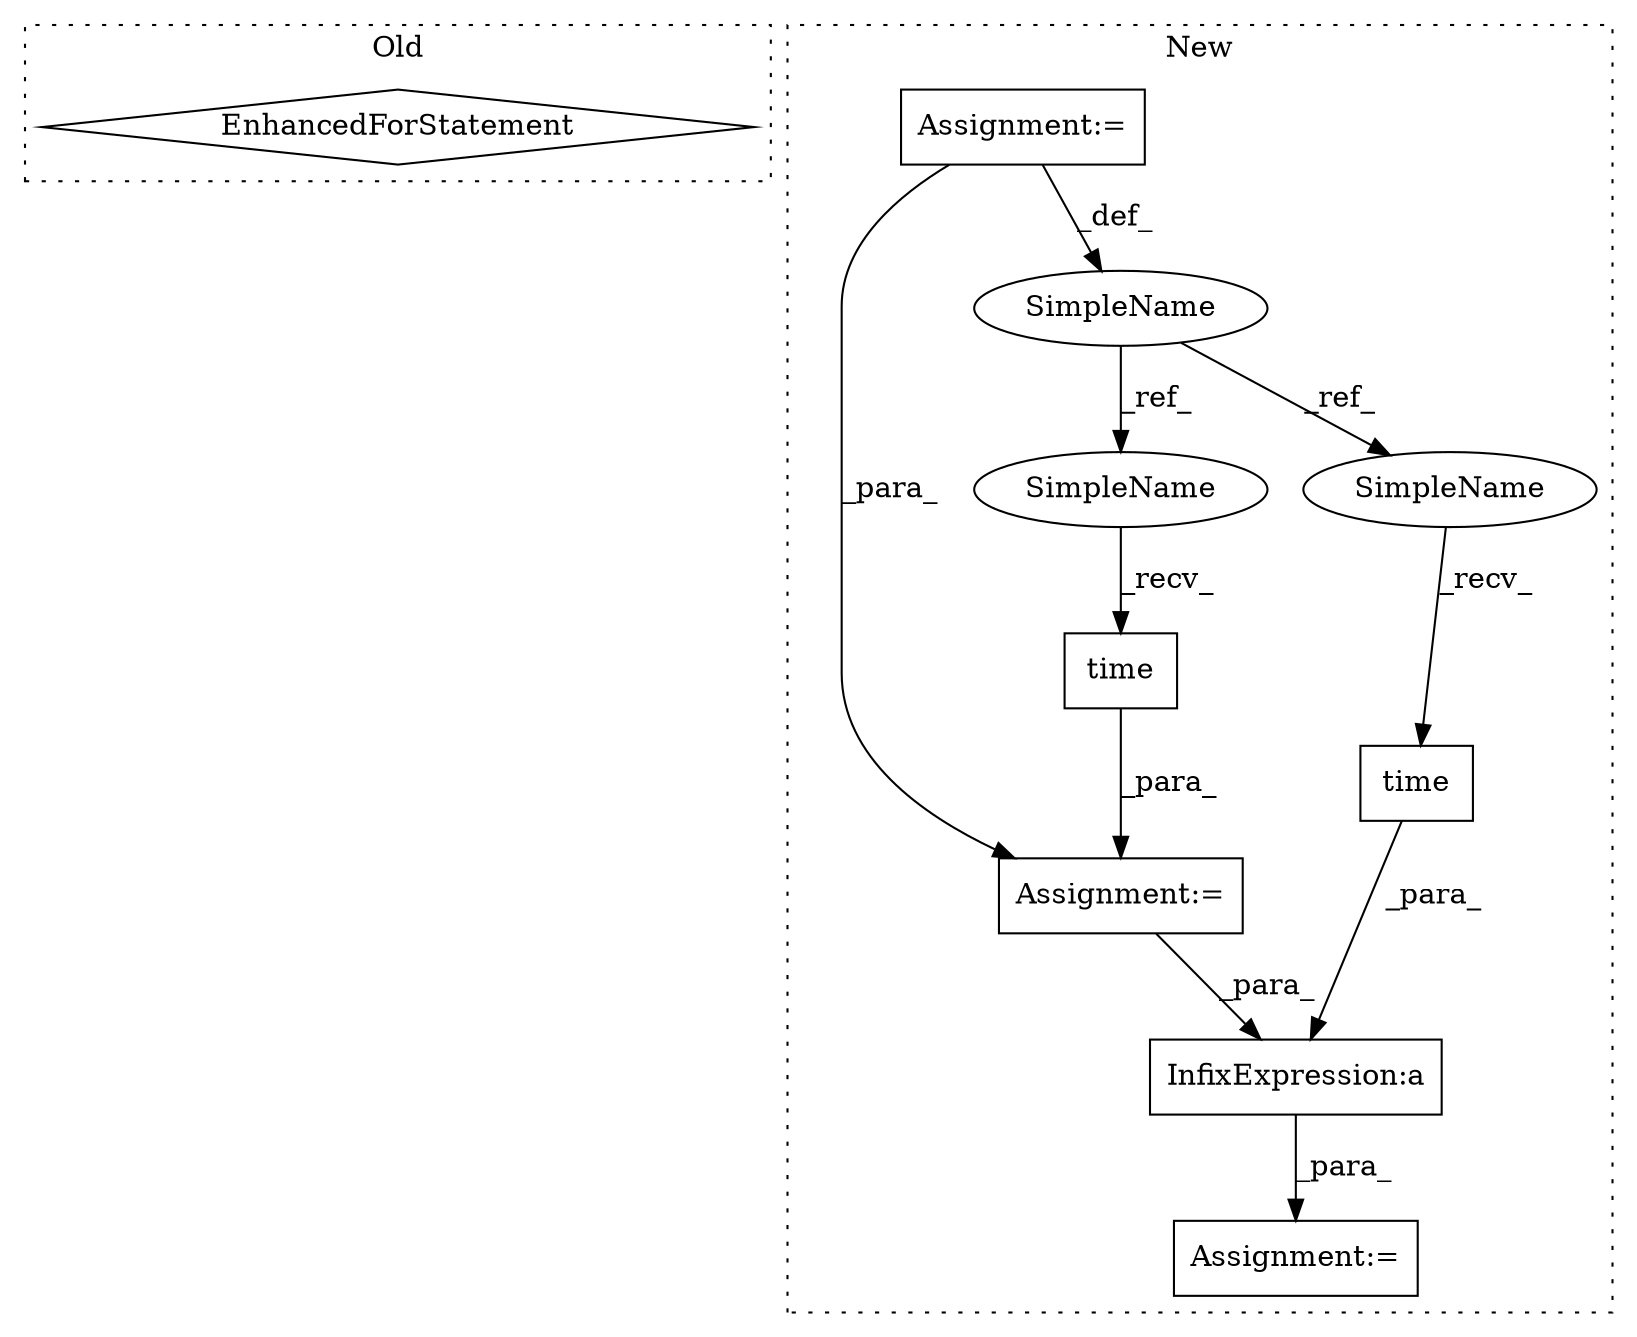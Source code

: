 digraph G {
subgraph cluster0 {
1 [label="EnhancedForStatement" a="70" s="3467,3568" l="70,2" shape="diamond"];
label = "Old";
style="dotted";
}
subgraph cluster1 {
2 [label="time" a="32" s="3650" l="6" shape="box"];
3 [label="Assignment:=" a="7" s="3644" l="1" shape="box"];
4 [label="Assignment:=" a="7" s="3383" l="4" shape="box"];
5 [label="SimpleName" a="42" s="3383" l="4" shape="ellipse"];
6 [label="time" a="32" s="4732" l="6" shape="box"];
7 [label="InfixExpression:a" a="27" s="4757" l="3" shape="box"];
8 [label="Assignment:=" a="7" s="4751" l="1" shape="box"];
9 [label="SimpleName" a="42" s="4727" l="4" shape="ellipse"];
10 [label="SimpleName" a="42" s="3645" l="4" shape="ellipse"];
label = "New";
style="dotted";
}
2 -> 3 [label="_para_"];
3 -> 7 [label="_para_"];
4 -> 5 [label="_def_"];
4 -> 3 [label="_para_"];
5 -> 10 [label="_ref_"];
5 -> 9 [label="_ref_"];
6 -> 7 [label="_para_"];
7 -> 8 [label="_para_"];
9 -> 6 [label="_recv_"];
10 -> 2 [label="_recv_"];
}